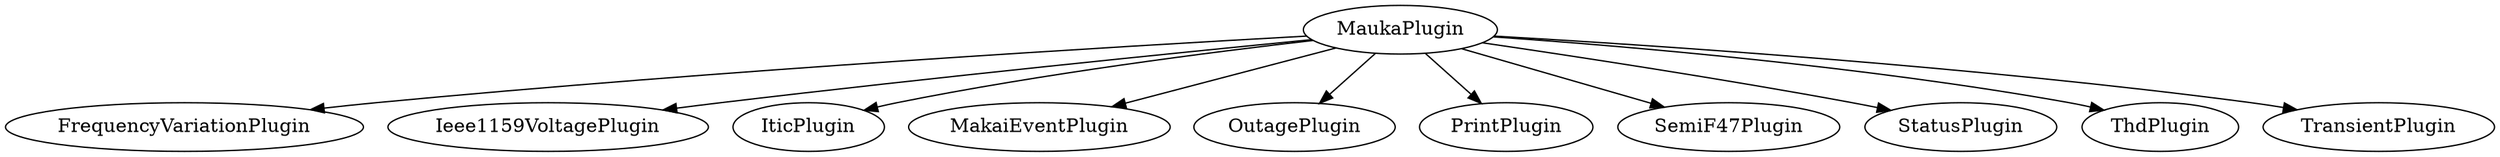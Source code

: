 digraph mauka_class_inheritance_diagram {
    MaukaPlugin -> FrequencyVariationPlugin
    MaukaPlugin -> Ieee1159VoltagePlugin
    MaukaPlugin -> IticPlugin
    MaukaPlugin -> MakaiEventPlugin
    MaukaPlugin -> OutagePlugin
    MaukaPlugin -> PrintPlugin
    MaukaPlugin -> SemiF47Plugin
    MaukaPlugin -> StatusPlugin
    MaukaPlugin -> ThdPlugin
    MaukaPlugin -> TransientPlugin
}